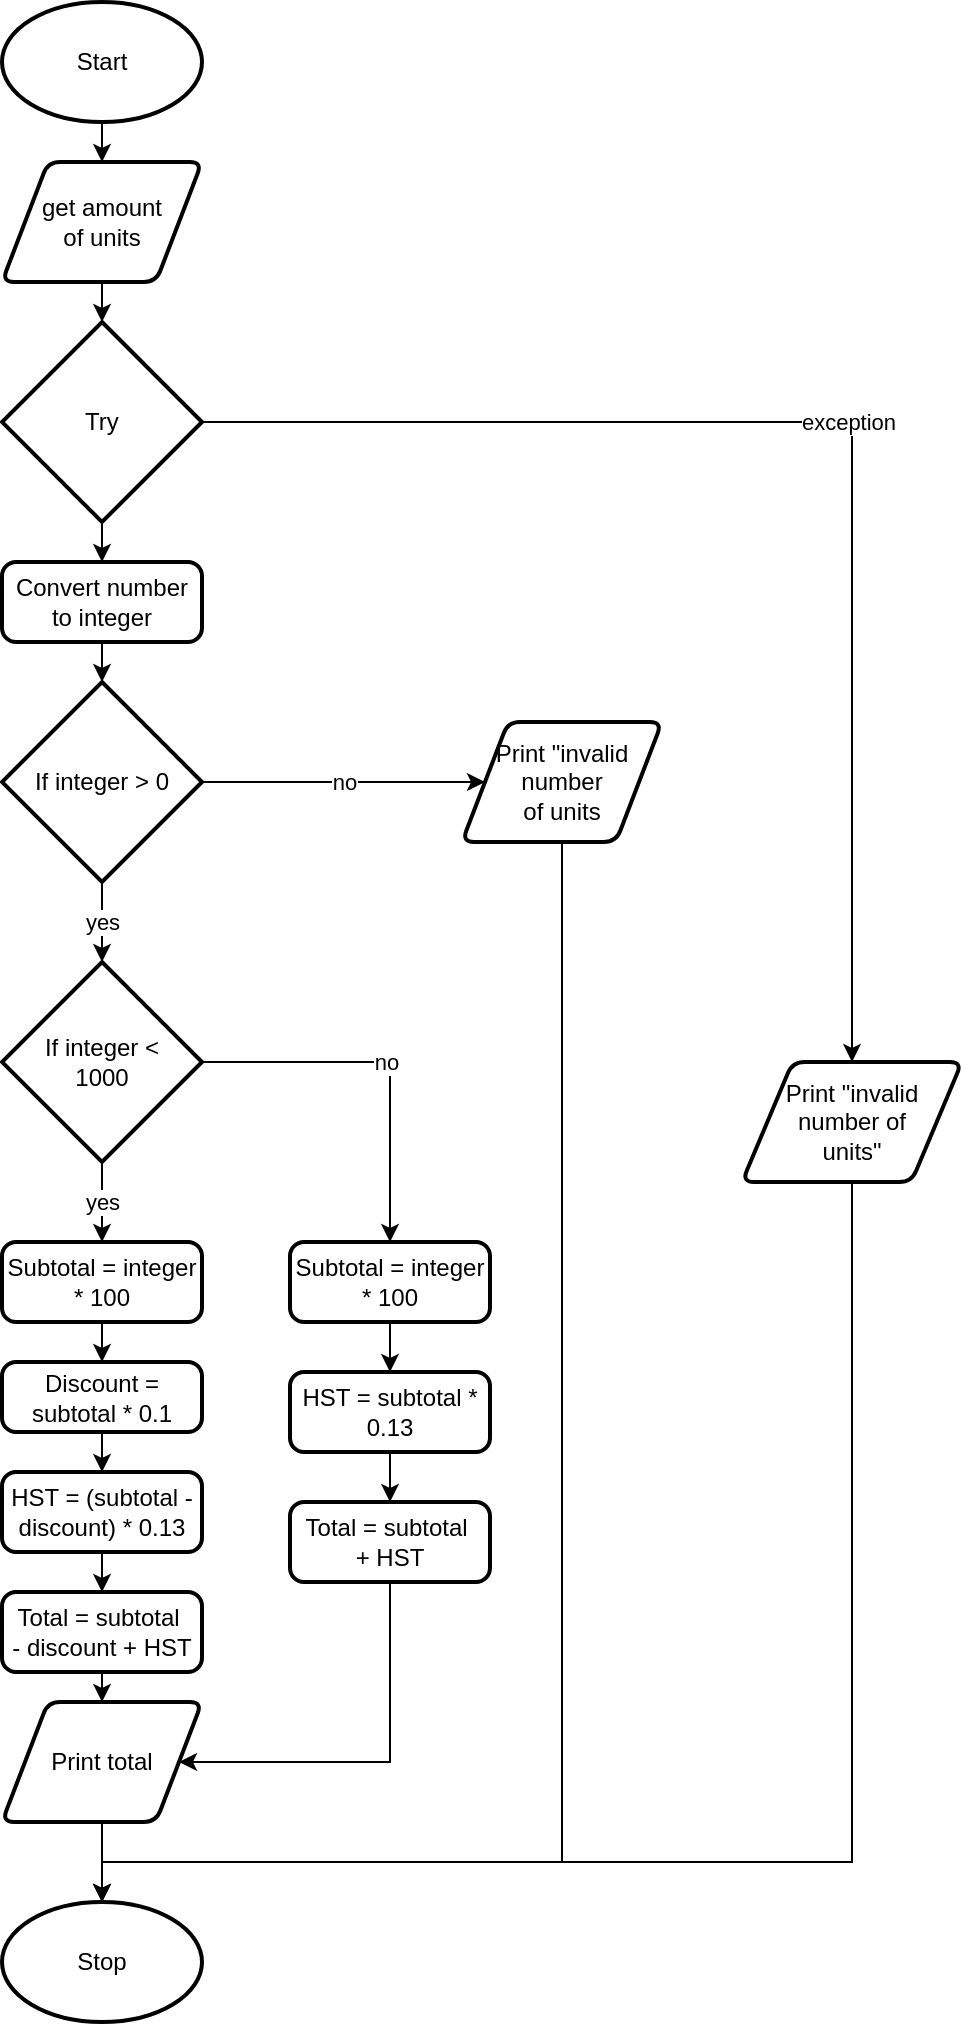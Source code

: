 <mxfile>
    <diagram id="coE7sEaTehkP0uufYdiy" name="Page-1">
        <mxGraphModel dx="690" dy="1696" grid="1" gridSize="10" guides="1" tooltips="1" connect="1" arrows="1" fold="1" page="1" pageScale="1" pageWidth="827" pageHeight="1169" math="0" shadow="0">
            <root>
                <mxCell id="0"/>
                <mxCell id="1" parent="0"/>
                <mxCell id="4" style="edgeStyle=none;html=1;exitX=0.5;exitY=1;exitDx=0;exitDy=0;exitPerimeter=0;entryX=0.5;entryY=0;entryDx=0;entryDy=0;" edge="1" parent="1" source="2" target="3">
                    <mxGeometry relative="1" as="geometry"/>
                </mxCell>
                <mxCell id="2" value="Start" style="strokeWidth=2;html=1;shape=mxgraph.flowchart.start_1;whiteSpace=wrap;" vertex="1" parent="1">
                    <mxGeometry x="270" y="-100" width="100" height="60" as="geometry"/>
                </mxCell>
                <mxCell id="6" style="edgeStyle=none;html=1;exitX=0.5;exitY=1;exitDx=0;exitDy=0;entryX=0.5;entryY=0;entryDx=0;entryDy=0;entryPerimeter=0;" edge="1" parent="1" source="3" target="5">
                    <mxGeometry relative="1" as="geometry"/>
                </mxCell>
                <mxCell id="3" value="get amount&lt;br&gt;of units" style="shape=parallelogram;html=1;strokeWidth=2;perimeter=parallelogramPerimeter;whiteSpace=wrap;rounded=1;arcSize=12;size=0.23;" vertex="1" parent="1">
                    <mxGeometry x="270" y="-20" width="100" height="60" as="geometry"/>
                </mxCell>
                <mxCell id="8" style="edgeStyle=none;html=1;exitX=0.5;exitY=1;exitDx=0;exitDy=0;exitPerimeter=0;entryX=0.5;entryY=0;entryDx=0;entryDy=0;" edge="1" parent="1" source="5" target="7">
                    <mxGeometry relative="1" as="geometry"/>
                </mxCell>
                <mxCell id="21" value="exception" style="edgeStyle=orthogonalEdgeStyle;rounded=0;html=1;exitX=1;exitY=0.5;exitDx=0;exitDy=0;exitPerimeter=0;entryX=0.5;entryY=0;entryDx=0;entryDy=0;" edge="1" parent="1" source="5" target="20">
                    <mxGeometry relative="1" as="geometry"/>
                </mxCell>
                <mxCell id="5" value="Try" style="strokeWidth=2;html=1;shape=mxgraph.flowchart.decision;whiteSpace=wrap;" vertex="1" parent="1">
                    <mxGeometry x="270" y="60" width="100" height="100" as="geometry"/>
                </mxCell>
                <mxCell id="10" style="edgeStyle=none;html=1;exitX=0.5;exitY=1;exitDx=0;exitDy=0;entryX=0.5;entryY=0;entryDx=0;entryDy=0;entryPerimeter=0;" edge="1" parent="1" source="7">
                    <mxGeometry relative="1" as="geometry">
                        <mxPoint x="320" y="240" as="targetPoint"/>
                    </mxGeometry>
                </mxCell>
                <mxCell id="7" value="Convert number&lt;br&gt;to integer" style="rounded=1;whiteSpace=wrap;html=1;absoluteArcSize=1;arcSize=14;strokeWidth=2;" vertex="1" parent="1">
                    <mxGeometry x="270" y="180" width="100" height="40" as="geometry"/>
                </mxCell>
                <mxCell id="12" value="yes" style="edgeStyle=none;html=1;exitX=0.5;exitY=1;exitDx=0;exitDy=0;exitPerimeter=0;entryX=0.5;entryY=0;entryDx=0;entryDy=0;" edge="1" parent="1" source="9" target="11">
                    <mxGeometry relative="1" as="geometry"/>
                </mxCell>
                <mxCell id="14" value="no" style="edgeStyle=orthogonalEdgeStyle;html=1;exitX=1;exitY=0.5;exitDx=0;exitDy=0;exitPerimeter=0;entryX=0.5;entryY=0;entryDx=0;entryDy=0;rounded=0;" edge="1" parent="1" source="9" target="13">
                    <mxGeometry relative="1" as="geometry"/>
                </mxCell>
                <mxCell id="9" value="If integer &amp;lt;&lt;br&gt;1000" style="strokeWidth=2;html=1;shape=mxgraph.flowchart.decision;whiteSpace=wrap;" vertex="1" parent="1">
                    <mxGeometry x="270" y="380" width="100" height="100" as="geometry"/>
                </mxCell>
                <mxCell id="24" style="edgeStyle=orthogonalEdgeStyle;rounded=0;html=1;exitX=0.5;exitY=1;exitDx=0;exitDy=0;entryX=0.5;entryY=0;entryDx=0;entryDy=0;" edge="1" parent="1" source="11" target="23">
                    <mxGeometry relative="1" as="geometry"/>
                </mxCell>
                <mxCell id="11" value="Subtotal = integer * 100" style="rounded=1;whiteSpace=wrap;html=1;absoluteArcSize=1;arcSize=14;strokeWidth=2;" vertex="1" parent="1">
                    <mxGeometry x="270" y="520" width="100" height="40" as="geometry"/>
                </mxCell>
                <mxCell id="31" style="edgeStyle=orthogonalEdgeStyle;rounded=0;html=1;exitX=0.5;exitY=1;exitDx=0;exitDy=0;entryX=0.5;entryY=0;entryDx=0;entryDy=0;" edge="1" parent="1" source="13" target="29">
                    <mxGeometry relative="1" as="geometry"/>
                </mxCell>
                <mxCell id="13" value="Subtotal = integer * 100" style="rounded=1;whiteSpace=wrap;html=1;absoluteArcSize=1;arcSize=14;strokeWidth=2;" vertex="1" parent="1">
                    <mxGeometry x="414" y="520" width="100" height="40" as="geometry"/>
                </mxCell>
                <mxCell id="18" value="Stop" style="strokeWidth=2;html=1;shape=mxgraph.flowchart.start_1;whiteSpace=wrap;" vertex="1" parent="1">
                    <mxGeometry x="270" y="850" width="100" height="60" as="geometry"/>
                </mxCell>
                <mxCell id="22" style="edgeStyle=orthogonalEdgeStyle;rounded=0;html=1;exitX=0.5;exitY=1;exitDx=0;exitDy=0;entryX=0.5;entryY=0;entryDx=0;entryDy=0;entryPerimeter=0;" edge="1" parent="1" source="20" target="18">
                    <mxGeometry relative="1" as="geometry">
                        <Array as="points">
                            <mxPoint x="695" y="830"/>
                            <mxPoint x="320" y="830"/>
                        </Array>
                    </mxGeometry>
                </mxCell>
                <mxCell id="20" value="Print &quot;invalid&lt;br&gt;number of&lt;br&gt;units&quot;" style="shape=parallelogram;html=1;strokeWidth=2;perimeter=parallelogramPerimeter;whiteSpace=wrap;rounded=1;arcSize=12;size=0.23;" vertex="1" parent="1">
                    <mxGeometry x="640" y="430" width="110" height="60" as="geometry"/>
                </mxCell>
                <mxCell id="26" value="" style="edgeStyle=orthogonalEdgeStyle;rounded=0;html=1;" edge="1" parent="1" source="23" target="25">
                    <mxGeometry relative="1" as="geometry"/>
                </mxCell>
                <mxCell id="23" value="Discount = subtotal * 0.1" style="rounded=1;whiteSpace=wrap;html=1;absoluteArcSize=1;arcSize=14;strokeWidth=2;" vertex="1" parent="1">
                    <mxGeometry x="270" y="580" width="100" height="35" as="geometry"/>
                </mxCell>
                <mxCell id="28" style="edgeStyle=orthogonalEdgeStyle;rounded=0;html=1;exitX=0.5;exitY=1;exitDx=0;exitDy=0;entryX=0.5;entryY=0;entryDx=0;entryDy=0;" edge="1" parent="1" source="25" target="27">
                    <mxGeometry relative="1" as="geometry"/>
                </mxCell>
                <mxCell id="25" value="HST = (subtotal - discount) * 0.13" style="rounded=1;whiteSpace=wrap;html=1;absoluteArcSize=1;arcSize=14;strokeWidth=2;" vertex="1" parent="1">
                    <mxGeometry x="270" y="635" width="100" height="40" as="geometry"/>
                </mxCell>
                <mxCell id="34" style="edgeStyle=orthogonalEdgeStyle;rounded=0;html=1;exitX=0.5;exitY=1;exitDx=0;exitDy=0;entryX=0.5;entryY=0;entryDx=0;entryDy=0;" edge="1" parent="1" source="27" target="33">
                    <mxGeometry relative="1" as="geometry"/>
                </mxCell>
                <mxCell id="27" value="Total = subtotal&amp;nbsp;&lt;br&gt;- discount + HST" style="rounded=1;whiteSpace=wrap;html=1;absoluteArcSize=1;arcSize=14;strokeWidth=2;" vertex="1" parent="1">
                    <mxGeometry x="270" y="695" width="100" height="40" as="geometry"/>
                </mxCell>
                <mxCell id="32" style="edgeStyle=orthogonalEdgeStyle;rounded=0;html=1;exitX=0.5;exitY=1;exitDx=0;exitDy=0;entryX=0.5;entryY=0;entryDx=0;entryDy=0;" edge="1" parent="1" source="29" target="30">
                    <mxGeometry relative="1" as="geometry"/>
                </mxCell>
                <mxCell id="29" value="HST = subtotal * 0.13" style="rounded=1;whiteSpace=wrap;html=1;absoluteArcSize=1;arcSize=14;strokeWidth=2;" vertex="1" parent="1">
                    <mxGeometry x="414" y="585" width="100" height="40" as="geometry"/>
                </mxCell>
                <mxCell id="35" style="edgeStyle=orthogonalEdgeStyle;rounded=0;html=1;exitX=0.5;exitY=1;exitDx=0;exitDy=0;entryX=1;entryY=0.5;entryDx=0;entryDy=0;" edge="1" parent="1" source="30" target="33">
                    <mxGeometry relative="1" as="geometry">
                        <Array as="points">
                            <mxPoint x="464" y="780"/>
                        </Array>
                    </mxGeometry>
                </mxCell>
                <mxCell id="30" value="Total = subtotal&amp;nbsp;&lt;br&gt;+ HST" style="rounded=1;whiteSpace=wrap;html=1;absoluteArcSize=1;arcSize=14;strokeWidth=2;" vertex="1" parent="1">
                    <mxGeometry x="414" y="650" width="100" height="40" as="geometry"/>
                </mxCell>
                <mxCell id="36" style="edgeStyle=orthogonalEdgeStyle;rounded=0;html=1;exitX=0.5;exitY=1;exitDx=0;exitDy=0;" edge="1" parent="1" source="33">
                    <mxGeometry relative="1" as="geometry">
                        <mxPoint x="320" y="850" as="targetPoint"/>
                    </mxGeometry>
                </mxCell>
                <mxCell id="33" value="Print total" style="shape=parallelogram;html=1;strokeWidth=2;perimeter=parallelogramPerimeter;whiteSpace=wrap;rounded=1;arcSize=12;size=0.23;" vertex="1" parent="1">
                    <mxGeometry x="270" y="750" width="100" height="60" as="geometry"/>
                </mxCell>
                <mxCell id="38" value="yes" style="edgeStyle=orthogonalEdgeStyle;rounded=0;html=1;exitX=0.5;exitY=1;exitDx=0;exitDy=0;exitPerimeter=0;entryX=0.5;entryY=0;entryDx=0;entryDy=0;entryPerimeter=0;" edge="1" parent="1" source="37" target="9">
                    <mxGeometry relative="1" as="geometry"/>
                </mxCell>
                <mxCell id="40" value="no" style="edgeStyle=orthogonalEdgeStyle;rounded=0;html=1;exitX=1;exitY=0.5;exitDx=0;exitDy=0;exitPerimeter=0;entryX=0;entryY=0.5;entryDx=0;entryDy=0;" edge="1" parent="1" source="37" target="39">
                    <mxGeometry relative="1" as="geometry"/>
                </mxCell>
                <mxCell id="37" value="If integer &amp;gt; 0" style="strokeWidth=2;html=1;shape=mxgraph.flowchart.decision;whiteSpace=wrap;" vertex="1" parent="1">
                    <mxGeometry x="270" y="240" width="100" height="100" as="geometry"/>
                </mxCell>
                <mxCell id="41" style="edgeStyle=orthogonalEdgeStyle;rounded=0;html=1;exitX=0.5;exitY=1;exitDx=0;exitDy=0;entryX=0.5;entryY=0;entryDx=0;entryDy=0;entryPerimeter=0;" edge="1" parent="1" source="39" target="18">
                    <mxGeometry relative="1" as="geometry">
                        <Array as="points">
                            <mxPoint x="550" y="830"/>
                            <mxPoint x="320" y="830"/>
                        </Array>
                    </mxGeometry>
                </mxCell>
                <mxCell id="39" value="Print &quot;invalid&lt;br&gt;number &lt;br&gt;of units" style="shape=parallelogram;html=1;strokeWidth=2;perimeter=parallelogramPerimeter;whiteSpace=wrap;rounded=1;arcSize=12;size=0.23;" vertex="1" parent="1">
                    <mxGeometry x="500" y="260" width="100" height="60" as="geometry"/>
                </mxCell>
            </root>
        </mxGraphModel>
    </diagram>
</mxfile>
